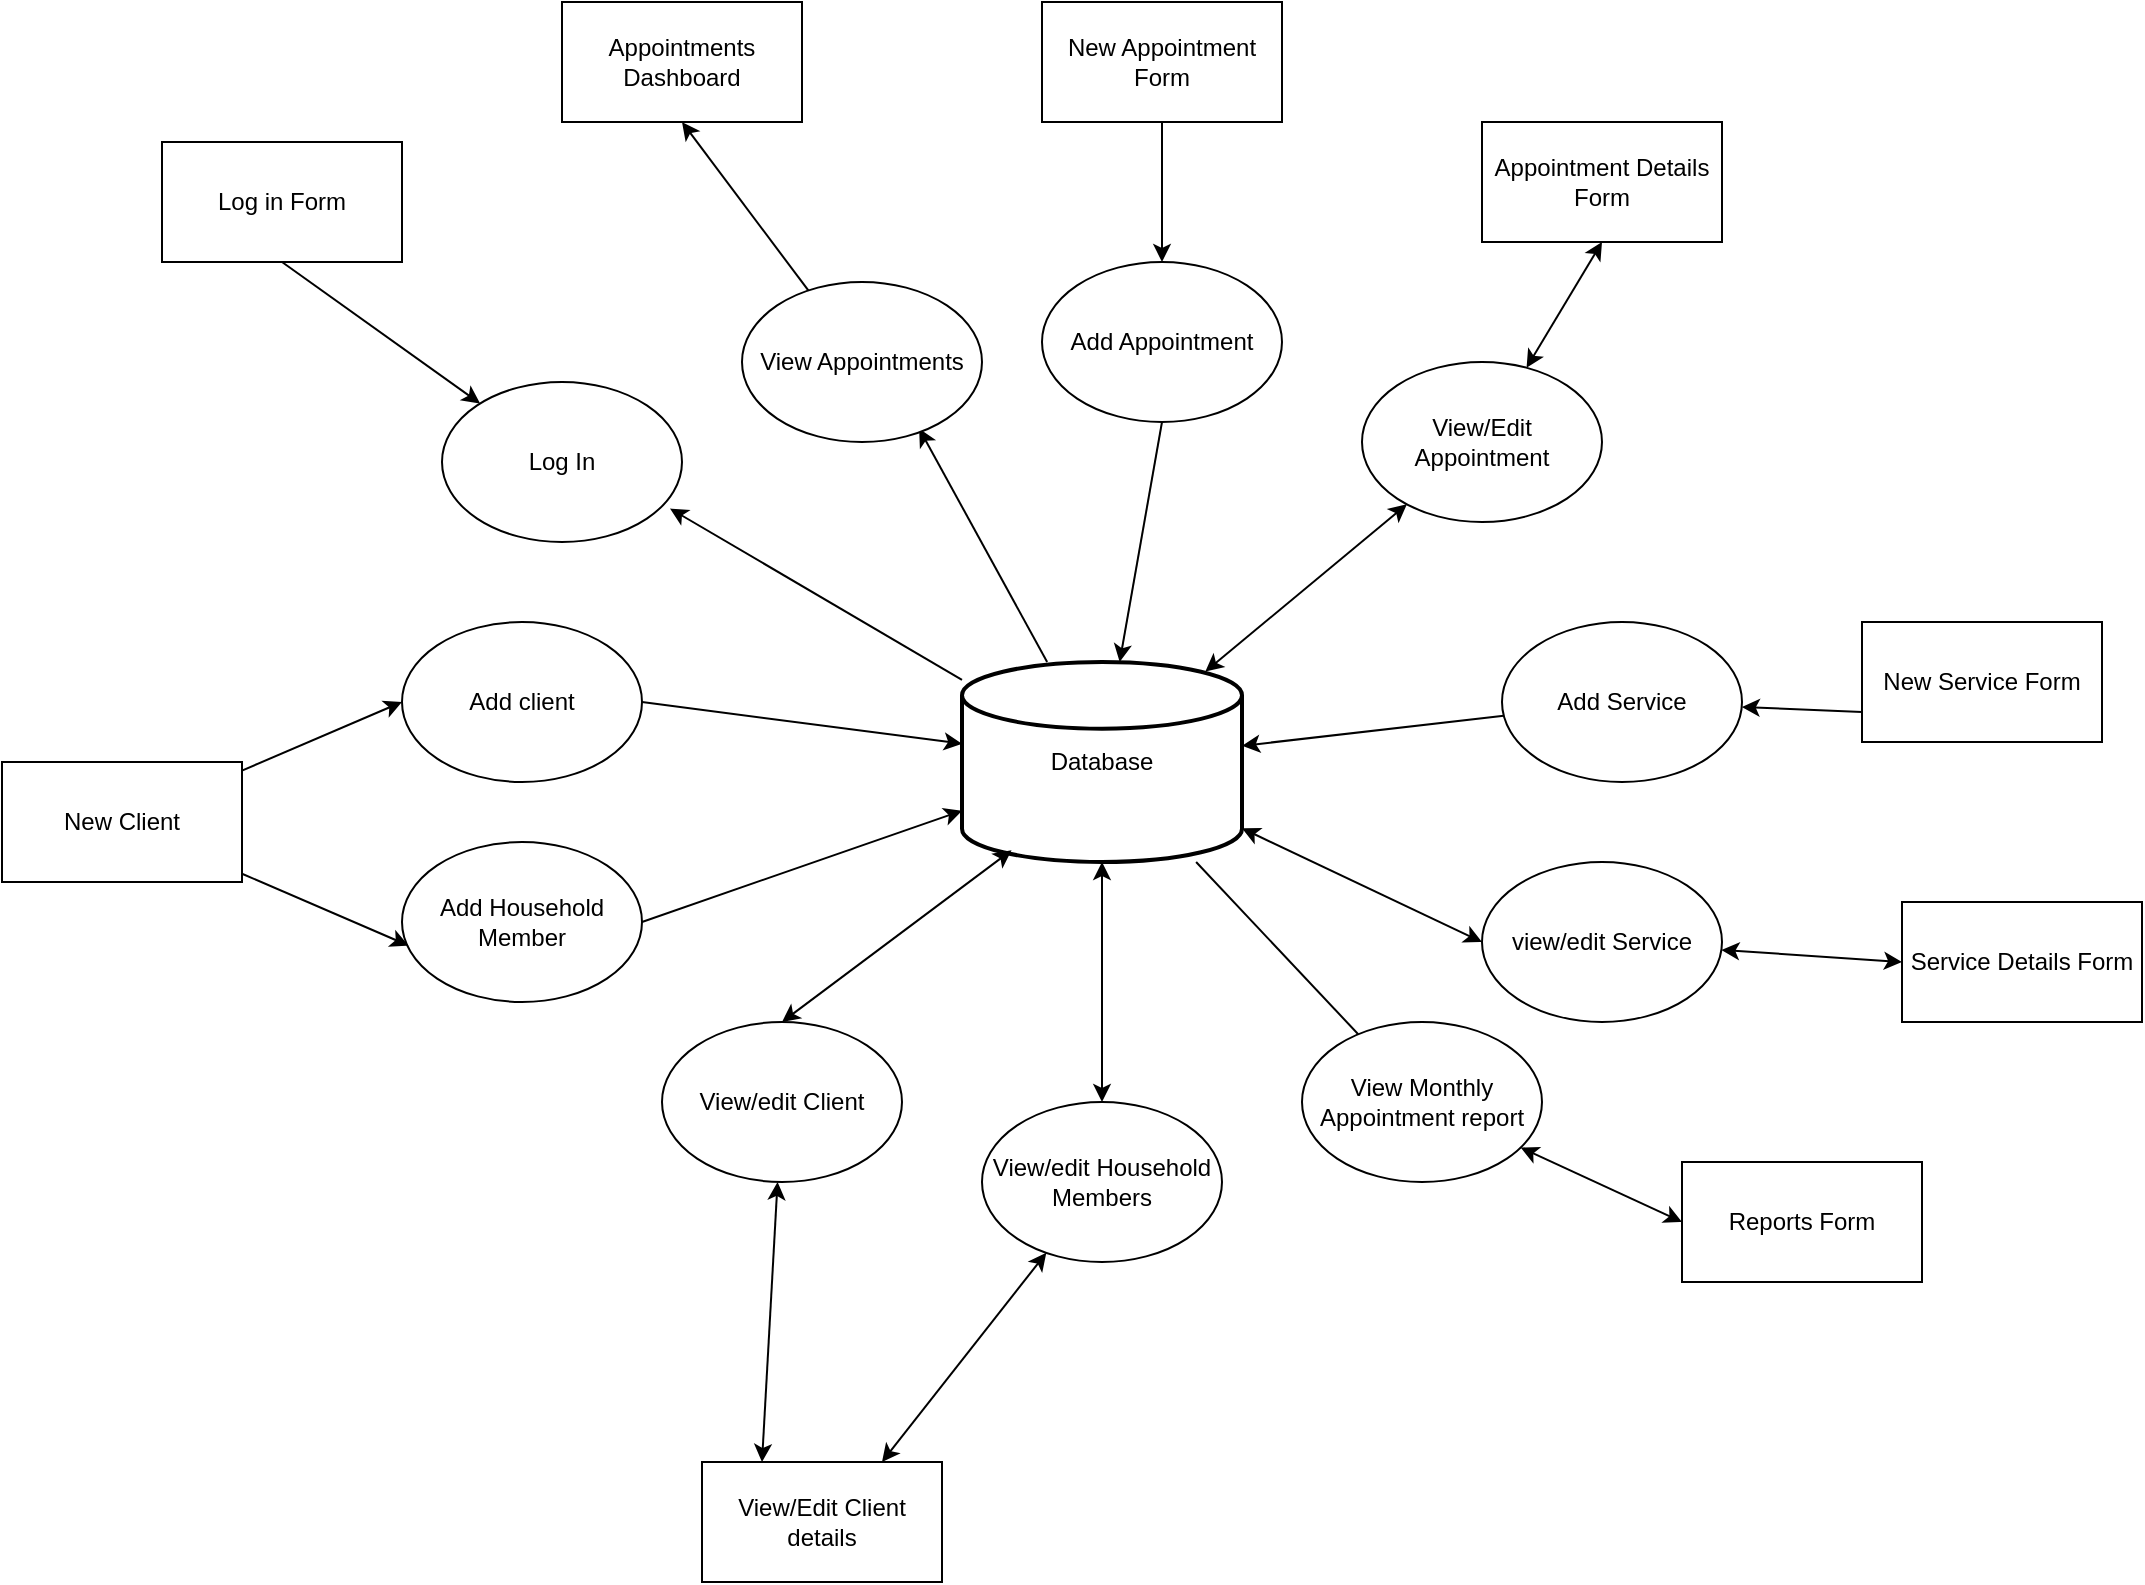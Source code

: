 <mxfile version="26.2.15">
  <diagram id="1hcNiBZmpVh6qTVqTB2J" name="Page-1">
    <mxGraphModel dx="1936" dy="2029" grid="1" gridSize="10" guides="1" tooltips="1" connect="1" arrows="1" fold="1" page="1" pageScale="1" pageWidth="850" pageHeight="1100" math="0" shadow="0">
      <root>
        <mxCell id="0" />
        <mxCell id="1" parent="0" />
        <mxCell id="2" value="Log in Form" style="rounded=0;whiteSpace=wrap;html=1;" parent="1" vertex="1">
          <mxGeometry x="-100" y="40" width="120" height="60" as="geometry" />
        </mxCell>
        <mxCell id="5VWZfmkNNPdSa-G2nyJd-34" style="rounded=0;orthogonalLoop=1;jettySize=auto;html=1;entryX=0.738;entryY=0.916;entryDx=0;entryDy=0;entryPerimeter=0;endArrow=classic;startFill=0;endFill=1;" edge="1" parent="1" source="5VWZfmkNNPdSa-G2nyJd-2" target="5VWZfmkNNPdSa-G2nyJd-4">
          <mxGeometry relative="1" as="geometry">
            <mxPoint x="280" y="200" as="targetPoint" />
          </mxGeometry>
        </mxCell>
        <mxCell id="5VWZfmkNNPdSa-G2nyJd-35" style="rounded=0;orthogonalLoop=1;jettySize=auto;html=1;entryX=0.5;entryY=1;entryDx=0;entryDy=0;endArrow=none;startFill=1;startArrow=classic;" edge="1" parent="1" source="5VWZfmkNNPdSa-G2nyJd-2" target="5VWZfmkNNPdSa-G2nyJd-6">
          <mxGeometry relative="1" as="geometry" />
        </mxCell>
        <mxCell id="5VWZfmkNNPdSa-G2nyJd-36" style="rounded=0;orthogonalLoop=1;jettySize=auto;html=1;endArrow=classic;startFill=1;endFill=1;startArrow=classic;exitX=0.869;exitY=0.048;exitDx=0;exitDy=0;exitPerimeter=0;" edge="1" parent="1" source="5VWZfmkNNPdSa-G2nyJd-2" target="5VWZfmkNNPdSa-G2nyJd-7">
          <mxGeometry relative="1" as="geometry" />
        </mxCell>
        <mxCell id="5VWZfmkNNPdSa-G2nyJd-37" style="rounded=0;orthogonalLoop=1;jettySize=auto;html=1;endArrow=none;startFill=1;startArrow=classic;" edge="1" parent="1" source="5VWZfmkNNPdSa-G2nyJd-2" target="5VWZfmkNNPdSa-G2nyJd-9">
          <mxGeometry relative="1" as="geometry" />
        </mxCell>
        <mxCell id="5VWZfmkNNPdSa-G2nyJd-38" style="rounded=0;orthogonalLoop=1;jettySize=auto;html=1;entryX=0;entryY=0.5;entryDx=0;entryDy=0;endArrow=classic;startFill=1;startArrow=classic;endFill=1;" edge="1" parent="1" source="5VWZfmkNNPdSa-G2nyJd-2" target="5VWZfmkNNPdSa-G2nyJd-14">
          <mxGeometry relative="1" as="geometry" />
        </mxCell>
        <mxCell id="5VWZfmkNNPdSa-G2nyJd-39" style="rounded=0;orthogonalLoop=1;jettySize=auto;html=1;endArrow=none;startFill=0;" edge="1" parent="1" source="5VWZfmkNNPdSa-G2nyJd-2" target="5VWZfmkNNPdSa-G2nyJd-8">
          <mxGeometry relative="1" as="geometry" />
        </mxCell>
        <mxCell id="5VWZfmkNNPdSa-G2nyJd-40" style="rounded=0;orthogonalLoop=1;jettySize=auto;html=1;entryX=0.5;entryY=0;entryDx=0;entryDy=0;endArrow=classic;startFill=1;startArrow=classic;endFill=1;" edge="1" parent="1" source="5VWZfmkNNPdSa-G2nyJd-2" target="5VWZfmkNNPdSa-G2nyJd-13">
          <mxGeometry relative="1" as="geometry" />
        </mxCell>
        <mxCell id="5VWZfmkNNPdSa-G2nyJd-42" style="rounded=0;orthogonalLoop=1;jettySize=auto;html=1;entryX=1;entryY=0.5;entryDx=0;entryDy=0;endArrow=none;startFill=1;endFill=1;startArrow=classic;" edge="1" parent="1" source="5VWZfmkNNPdSa-G2nyJd-2" target="5VWZfmkNNPdSa-G2nyJd-12">
          <mxGeometry relative="1" as="geometry" />
        </mxCell>
        <mxCell id="5VWZfmkNNPdSa-G2nyJd-43" style="rounded=0;orthogonalLoop=1;jettySize=auto;html=1;entryX=1;entryY=0.5;entryDx=0;entryDy=0;endArrow=none;startFill=1;startArrow=classic;" edge="1" parent="1" source="5VWZfmkNNPdSa-G2nyJd-2" target="5VWZfmkNNPdSa-G2nyJd-10">
          <mxGeometry relative="1" as="geometry" />
        </mxCell>
        <mxCell id="5VWZfmkNNPdSa-G2nyJd-2" value="Database" style="strokeWidth=2;html=1;shape=mxgraph.flowchart.database;whiteSpace=wrap;" vertex="1" parent="1">
          <mxGeometry x="300" y="300" width="140" height="100" as="geometry" />
        </mxCell>
        <mxCell id="5VWZfmkNNPdSa-G2nyJd-22" style="rounded=0;orthogonalLoop=1;jettySize=auto;html=1;endArrow=none;startFill=1;entryX=0.5;entryY=1;entryDx=0;entryDy=0;endFill=1;startArrow=classic;" edge="1" parent="1" source="5VWZfmkNNPdSa-G2nyJd-3" target="2">
          <mxGeometry relative="1" as="geometry">
            <mxPoint x="-30" y="110" as="targetPoint" />
          </mxGeometry>
        </mxCell>
        <mxCell id="5VWZfmkNNPdSa-G2nyJd-3" value="Log In" style="ellipse;whiteSpace=wrap;html=1;" vertex="1" parent="1">
          <mxGeometry x="40" y="160" width="120" height="80" as="geometry" />
        </mxCell>
        <mxCell id="5VWZfmkNNPdSa-G2nyJd-23" style="rounded=0;orthogonalLoop=1;jettySize=auto;html=1;endArrow=classic;startFill=0;entryX=0.5;entryY=1;entryDx=0;entryDy=0;endFill=1;" edge="1" parent="1" source="5VWZfmkNNPdSa-G2nyJd-4" target="5VWZfmkNNPdSa-G2nyJd-5">
          <mxGeometry relative="1" as="geometry">
            <mxPoint x="160" y="40" as="targetPoint" />
          </mxGeometry>
        </mxCell>
        <mxCell id="5VWZfmkNNPdSa-G2nyJd-4" value="View Appointments" style="ellipse;whiteSpace=wrap;html=1;" vertex="1" parent="1">
          <mxGeometry x="190" y="110" width="120" height="80" as="geometry" />
        </mxCell>
        <mxCell id="5VWZfmkNNPdSa-G2nyJd-5" value="Appointments Dashboard" style="rounded=0;whiteSpace=wrap;html=1;" vertex="1" parent="1">
          <mxGeometry x="100" y="-30" width="120" height="60" as="geometry" />
        </mxCell>
        <mxCell id="5VWZfmkNNPdSa-G2nyJd-24" style="rounded=0;orthogonalLoop=1;jettySize=auto;html=1;entryX=0.5;entryY=1;entryDx=0;entryDy=0;endArrow=none;startFill=1;endFill=1;startArrow=classic;" edge="1" parent="1" source="5VWZfmkNNPdSa-G2nyJd-6" target="5VWZfmkNNPdSa-G2nyJd-15">
          <mxGeometry relative="1" as="geometry" />
        </mxCell>
        <mxCell id="5VWZfmkNNPdSa-G2nyJd-6" value="Add Appointment" style="ellipse;whiteSpace=wrap;html=1;" vertex="1" parent="1">
          <mxGeometry x="340" y="100" width="120" height="80" as="geometry" />
        </mxCell>
        <mxCell id="5VWZfmkNNPdSa-G2nyJd-25" style="rounded=0;orthogonalLoop=1;jettySize=auto;html=1;endArrow=classic;startFill=1;entryX=0.5;entryY=1;entryDx=0;entryDy=0;endFill=1;startArrow=classic;" edge="1" parent="1" source="5VWZfmkNNPdSa-G2nyJd-7" target="5VWZfmkNNPdSa-G2nyJd-16">
          <mxGeometry relative="1" as="geometry">
            <mxPoint x="620" y="100" as="targetPoint" />
          </mxGeometry>
        </mxCell>
        <mxCell id="5VWZfmkNNPdSa-G2nyJd-7" value="View/Edit Appointment" style="ellipse;whiteSpace=wrap;html=1;" vertex="1" parent="1">
          <mxGeometry x="500" y="150" width="120" height="80" as="geometry" />
        </mxCell>
        <mxCell id="5VWZfmkNNPdSa-G2nyJd-28" style="rounded=0;orthogonalLoop=1;jettySize=auto;html=1;entryX=0;entryY=0.5;entryDx=0;entryDy=0;endArrow=classic;startFill=1;startArrow=classic;endFill=1;" edge="1" parent="1" source="5VWZfmkNNPdSa-G2nyJd-8" target="5VWZfmkNNPdSa-G2nyJd-19">
          <mxGeometry relative="1" as="geometry" />
        </mxCell>
        <mxCell id="5VWZfmkNNPdSa-G2nyJd-8" value="View Monthly Appointment report" style="ellipse;whiteSpace=wrap;html=1;" vertex="1" parent="1">
          <mxGeometry x="470" y="480" width="120" height="80" as="geometry" />
        </mxCell>
        <mxCell id="5VWZfmkNNPdSa-G2nyJd-26" style="rounded=0;orthogonalLoop=1;jettySize=auto;html=1;entryX=0;entryY=0.75;entryDx=0;entryDy=0;endArrow=none;startFill=1;startArrow=classic;" edge="1" parent="1" source="5VWZfmkNNPdSa-G2nyJd-9" target="5VWZfmkNNPdSa-G2nyJd-18">
          <mxGeometry relative="1" as="geometry" />
        </mxCell>
        <mxCell id="5VWZfmkNNPdSa-G2nyJd-9" value="Add Service" style="ellipse;whiteSpace=wrap;html=1;" vertex="1" parent="1">
          <mxGeometry x="570" y="280" width="120" height="80" as="geometry" />
        </mxCell>
        <mxCell id="5VWZfmkNNPdSa-G2nyJd-10" value="Add client" style="ellipse;whiteSpace=wrap;html=1;" vertex="1" parent="1">
          <mxGeometry x="20" y="280" width="120" height="80" as="geometry" />
        </mxCell>
        <mxCell id="5VWZfmkNNPdSa-G2nyJd-30" style="rounded=0;orthogonalLoop=1;jettySize=auto;html=1;endArrow=classic;startFill=1;entryX=0.25;entryY=0;entryDx=0;entryDy=0;startArrow=classic;endFill=1;" edge="1" parent="1" source="5VWZfmkNNPdSa-G2nyJd-11" target="5VWZfmkNNPdSa-G2nyJd-21">
          <mxGeometry relative="1" as="geometry">
            <mxPoint x="200" y="690" as="targetPoint" />
          </mxGeometry>
        </mxCell>
        <mxCell id="5VWZfmkNNPdSa-G2nyJd-11" value="View/edit Client" style="ellipse;whiteSpace=wrap;html=1;" vertex="1" parent="1">
          <mxGeometry x="150" y="480" width="120" height="80" as="geometry" />
        </mxCell>
        <mxCell id="5VWZfmkNNPdSa-G2nyJd-12" value="Add Household Member" style="ellipse;whiteSpace=wrap;html=1;" vertex="1" parent="1">
          <mxGeometry x="20" y="390" width="120" height="80" as="geometry" />
        </mxCell>
        <mxCell id="5VWZfmkNNPdSa-G2nyJd-29" style="rounded=0;orthogonalLoop=1;jettySize=auto;html=1;entryX=0.75;entryY=0;entryDx=0;entryDy=0;endArrow=classic;startFill=1;startArrow=classic;endFill=1;" edge="1" parent="1" source="5VWZfmkNNPdSa-G2nyJd-13" target="5VWZfmkNNPdSa-G2nyJd-21">
          <mxGeometry relative="1" as="geometry" />
        </mxCell>
        <mxCell id="5VWZfmkNNPdSa-G2nyJd-13" value="View/edit Household Members" style="ellipse;whiteSpace=wrap;html=1;" vertex="1" parent="1">
          <mxGeometry x="310" y="520" width="120" height="80" as="geometry" />
        </mxCell>
        <mxCell id="5VWZfmkNNPdSa-G2nyJd-27" style="rounded=0;orthogonalLoop=1;jettySize=auto;html=1;entryX=0;entryY=0.5;entryDx=0;entryDy=0;endArrow=classic;startFill=1;startArrow=classic;endFill=1;" edge="1" parent="1" source="5VWZfmkNNPdSa-G2nyJd-14" target="5VWZfmkNNPdSa-G2nyJd-17">
          <mxGeometry relative="1" as="geometry" />
        </mxCell>
        <mxCell id="5VWZfmkNNPdSa-G2nyJd-14" value="view/edit Service" style="ellipse;whiteSpace=wrap;html=1;" vertex="1" parent="1">
          <mxGeometry x="560" y="400" width="120" height="80" as="geometry" />
        </mxCell>
        <mxCell id="5VWZfmkNNPdSa-G2nyJd-15" value="New Appointment Form" style="rounded=0;whiteSpace=wrap;html=1;" vertex="1" parent="1">
          <mxGeometry x="340" y="-30" width="120" height="60" as="geometry" />
        </mxCell>
        <mxCell id="5VWZfmkNNPdSa-G2nyJd-16" value="Appointment Details Form" style="rounded=0;whiteSpace=wrap;html=1;" vertex="1" parent="1">
          <mxGeometry x="560" y="30" width="120" height="60" as="geometry" />
        </mxCell>
        <mxCell id="5VWZfmkNNPdSa-G2nyJd-17" value="Service Details Form" style="rounded=0;whiteSpace=wrap;html=1;" vertex="1" parent="1">
          <mxGeometry x="770" y="420" width="120" height="60" as="geometry" />
        </mxCell>
        <mxCell id="5VWZfmkNNPdSa-G2nyJd-18" value="New Service Form" style="rounded=0;whiteSpace=wrap;html=1;" vertex="1" parent="1">
          <mxGeometry x="750" y="280" width="120" height="60" as="geometry" />
        </mxCell>
        <mxCell id="5VWZfmkNNPdSa-G2nyJd-19" value="Reports Form" style="rounded=0;whiteSpace=wrap;html=1;" vertex="1" parent="1">
          <mxGeometry x="660" y="550" width="120" height="60" as="geometry" />
        </mxCell>
        <mxCell id="5VWZfmkNNPdSa-G2nyJd-31" style="rounded=0;orthogonalLoop=1;jettySize=auto;html=1;entryX=0;entryY=0.5;entryDx=0;entryDy=0;endArrow=classic;startFill=0;startArrow=none;endFill=1;" edge="1" parent="1" source="5VWZfmkNNPdSa-G2nyJd-20" target="5VWZfmkNNPdSa-G2nyJd-10">
          <mxGeometry relative="1" as="geometry" />
        </mxCell>
        <mxCell id="5VWZfmkNNPdSa-G2nyJd-20" value="New Client" style="rounded=0;whiteSpace=wrap;html=1;" vertex="1" parent="1">
          <mxGeometry x="-180" y="350" width="120" height="60" as="geometry" />
        </mxCell>
        <mxCell id="5VWZfmkNNPdSa-G2nyJd-21" value="View/Edit Client details" style="rounded=0;whiteSpace=wrap;html=1;" vertex="1" parent="1">
          <mxGeometry x="170" y="700" width="120" height="60" as="geometry" />
        </mxCell>
        <mxCell id="5VWZfmkNNPdSa-G2nyJd-32" style="rounded=0;orthogonalLoop=1;jettySize=auto;html=1;entryX=0.027;entryY=0.647;entryDx=0;entryDy=0;entryPerimeter=0;endArrow=classic;startFill=0;endFill=1;" edge="1" parent="1" source="5VWZfmkNNPdSa-G2nyJd-20" target="5VWZfmkNNPdSa-G2nyJd-12">
          <mxGeometry relative="1" as="geometry" />
        </mxCell>
        <mxCell id="5VWZfmkNNPdSa-G2nyJd-33" style="rounded=0;orthogonalLoop=1;jettySize=auto;html=1;entryX=0.95;entryY=0.791;entryDx=0;entryDy=0;entryPerimeter=0;endArrow=classic;startFill=0;startArrow=none;endFill=1;" edge="1" parent="1" source="5VWZfmkNNPdSa-G2nyJd-2" target="5VWZfmkNNPdSa-G2nyJd-3">
          <mxGeometry relative="1" as="geometry" />
        </mxCell>
        <mxCell id="5VWZfmkNNPdSa-G2nyJd-41" style="rounded=0;orthogonalLoop=1;jettySize=auto;html=1;entryX=0.5;entryY=0;entryDx=0;entryDy=0;endArrow=classic;startFill=1;startArrow=classic;endFill=1;exitX=0.177;exitY=0.941;exitDx=0;exitDy=0;exitPerimeter=0;" edge="1" parent="1" source="5VWZfmkNNPdSa-G2nyJd-2" target="5VWZfmkNNPdSa-G2nyJd-11">
          <mxGeometry relative="1" as="geometry" />
        </mxCell>
      </root>
    </mxGraphModel>
  </diagram>
</mxfile>
